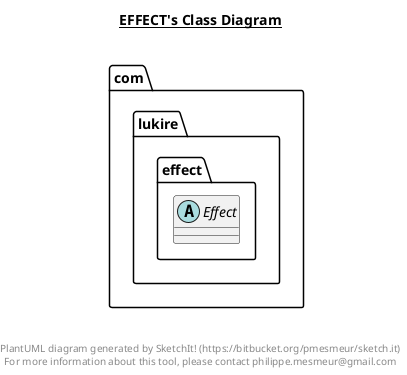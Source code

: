 @startuml

title __EFFECT's Class Diagram__\n

  namespace com.lukire.effect {
    abstract class com.lukire.effect.Effect {
    }
  }
  



right footer


PlantUML diagram generated by SketchIt! (https://bitbucket.org/pmesmeur/sketch.it)
For more information about this tool, please contact philippe.mesmeur@gmail.com
endfooter

@enduml
